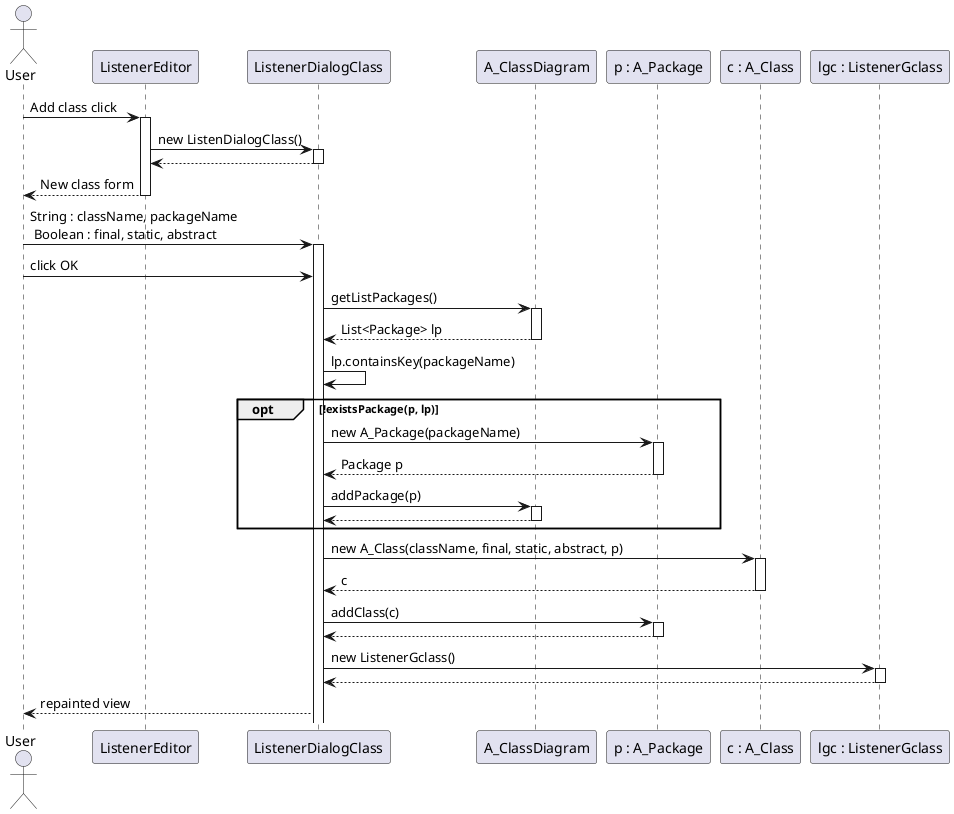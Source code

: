 @startuml

    actor User as u
    participant ListenerEditor as le
    participant ListenerDialogClass as ldc
    participant A_ClassDiagram as Cd
    participant "p : A_Package" as p
    participant "c : A_Class" as c
    participant "lgc : ListenerGclass" as lgc
        
	u -> le: Add class click
	activate le
        le -> ldc: new ListenDialogClass()
        activate ldc
        ldc --> le
        deactivate ldc
        le --> u: New class form 
        deactivate le

        u -> ldc: String : className, packageName\n Boolean : final, static, abstract
        activate ldc
        u -> ldc: click OK
        
        ldc -> Cd: getListPackages()
        activate Cd
        Cd --> ldc: List<Package> lp
        deactivate Cd
        
        ldc -> ldc: lp.containsKey(packageName)

	opt !existsPackage(p, lp)
            ldc -> p: new A_Package(packageName)
            activate p
            p --> ldc: Package p
            deactivate p

            ldc -> Cd: addPackage(p)
            activate Cd
            Cd --> ldc
            deactivate Cd
	end
        
	ldc -> c: new A_Class(className, final, static, abstract, p)
        activate c
        c --> ldc: c
	deactivate c

        ldc -> p: addClass(c)
        activate p
        p --> ldc
        deactivate p
        
        ldc -> lgc: new ListenerGclass()
        activate lgc
        lgc --> ldc
        deactivate lgc

        ldc --> u: repainted view
@enduml